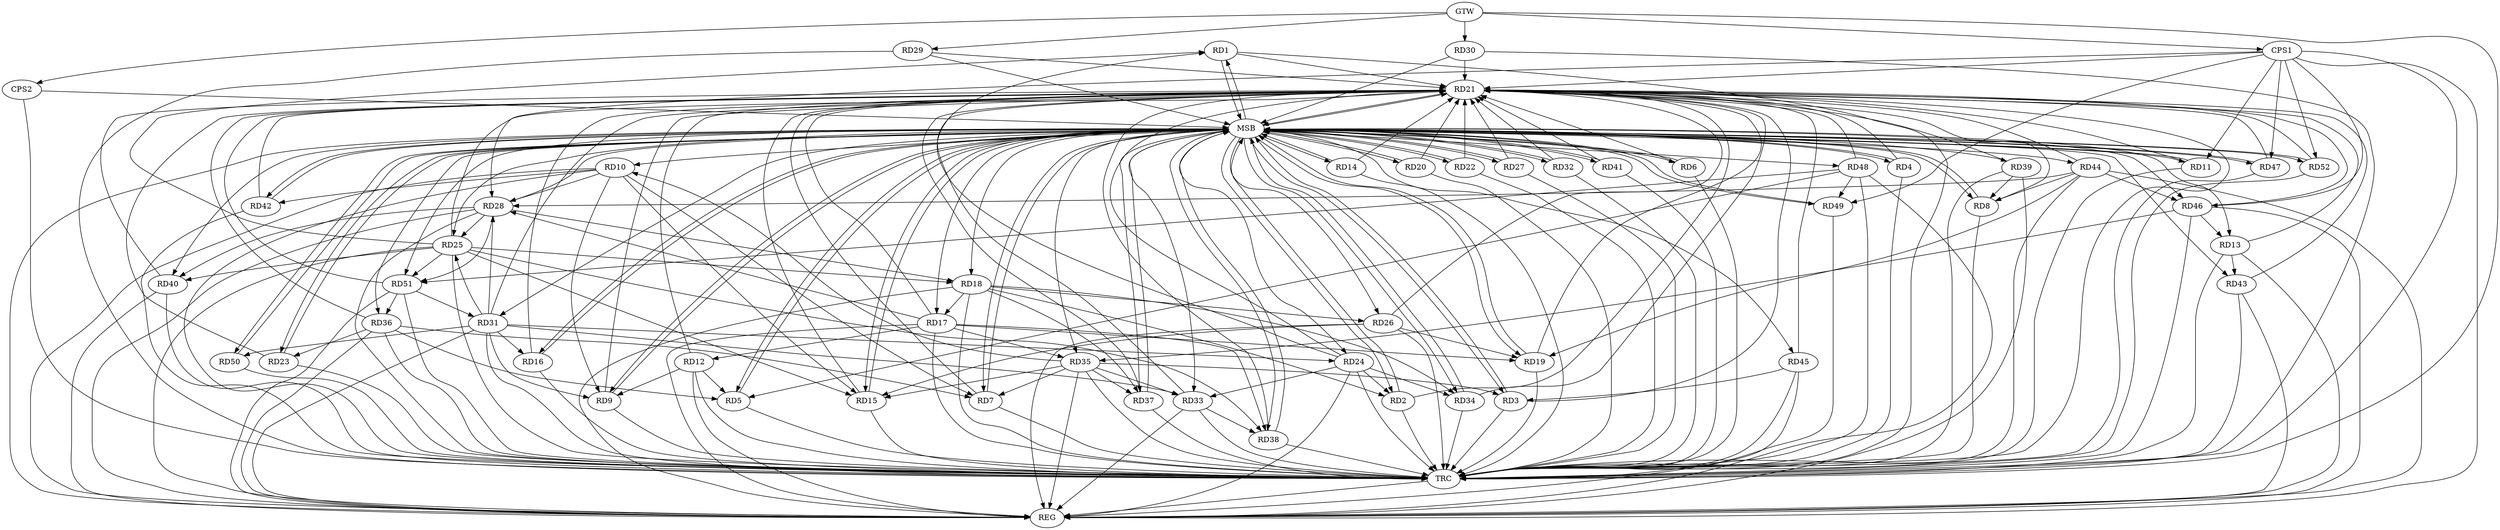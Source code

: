 strict digraph G {
  RD1 [ label="RD1" ];
  RD2 [ label="RD2" ];
  RD3 [ label="RD3" ];
  RD4 [ label="RD4" ];
  RD5 [ label="RD5" ];
  RD6 [ label="RD6" ];
  RD7 [ label="RD7" ];
  RD8 [ label="RD8" ];
  RD9 [ label="RD9" ];
  RD10 [ label="RD10" ];
  RD11 [ label="RD11" ];
  RD12 [ label="RD12" ];
  RD13 [ label="RD13" ];
  RD14 [ label="RD14" ];
  RD15 [ label="RD15" ];
  RD16 [ label="RD16" ];
  RD17 [ label="RD17" ];
  RD18 [ label="RD18" ];
  RD19 [ label="RD19" ];
  RD20 [ label="RD20" ];
  RD21 [ label="RD21" ];
  RD22 [ label="RD22" ];
  RD23 [ label="RD23" ];
  RD24 [ label="RD24" ];
  RD25 [ label="RD25" ];
  RD26 [ label="RD26" ];
  RD27 [ label="RD27" ];
  RD28 [ label="RD28" ];
  RD29 [ label="RD29" ];
  RD30 [ label="RD30" ];
  RD31 [ label="RD31" ];
  RD32 [ label="RD32" ];
  RD33 [ label="RD33" ];
  RD34 [ label="RD34" ];
  RD35 [ label="RD35" ];
  RD36 [ label="RD36" ];
  RD37 [ label="RD37" ];
  RD38 [ label="RD38" ];
  RD39 [ label="RD39" ];
  RD40 [ label="RD40" ];
  RD41 [ label="RD41" ];
  RD42 [ label="RD42" ];
  RD43 [ label="RD43" ];
  RD44 [ label="RD44" ];
  RD45 [ label="RD45" ];
  RD46 [ label="RD46" ];
  RD47 [ label="RD47" ];
  RD48 [ label="RD48" ];
  RD49 [ label="RD49" ];
  RD50 [ label="RD50" ];
  RD51 [ label="RD51" ];
  RD52 [ label="RD52" ];
  CPS1 [ label="CPS1" ];
  CPS2 [ label="CPS2" ];
  GTW [ label="GTW" ];
  REG [ label="REG" ];
  MSB [ label="MSB" ];
  TRC [ label="TRC" ];
  RD24 -> RD1;
  RD25 -> RD1;
  RD18 -> RD2;
  RD24 -> RD2;
  RD35 -> RD3;
  RD45 -> RD3;
  RD12 -> RD5;
  RD36 -> RD5;
  RD48 -> RD5;
  RD10 -> RD7;
  RD35 -> RD7;
  RD36 -> RD7;
  RD39 -> RD8;
  RD44 -> RD8;
  RD10 -> RD9;
  RD12 -> RD9;
  RD31 -> RD9;
  RD10 -> RD15;
  RD10 -> RD28;
  RD35 -> RD10;
  RD10 -> RD42;
  RD17 -> RD12;
  RD13 -> RD43;
  RD46 -> RD13;
  RD25 -> RD15;
  RD26 -> RD15;
  RD35 -> RD15;
  RD31 -> RD16;
  RD18 -> RD17;
  RD17 -> RD19;
  RD17 -> RD21;
  RD17 -> RD28;
  RD17 -> RD35;
  RD17 -> RD38;
  RD25 -> RD18;
  RD18 -> RD26;
  RD28 -> RD18;
  RD18 -> RD34;
  RD18 -> RD37;
  RD26 -> RD19;
  RD44 -> RD19;
  RD25 -> RD21;
  RD31 -> RD21;
  RD39 -> RD21;
  RD44 -> RD21;
  RD36 -> RD23;
  RD31 -> RD24;
  RD24 -> RD33;
  RD24 -> RD34;
  RD28 -> RD25;
  RD31 -> RD25;
  RD25 -> RD38;
  RD25 -> RD40;
  RD25 -> RD51;
  RD31 -> RD28;
  RD28 -> RD40;
  RD44 -> RD28;
  RD28 -> RD51;
  RD31 -> RD33;
  RD31 -> RD50;
  RD51 -> RD31;
  RD35 -> RD33;
  RD33 -> RD38;
  RD35 -> RD37;
  RD46 -> RD35;
  RD51 -> RD36;
  RD44 -> RD46;
  RD48 -> RD49;
  RD48 -> RD51;
  CPS1 -> RD28;
  CPS1 -> RD21;
  CPS1 -> RD52;
  CPS1 -> RD46;
  CPS1 -> RD47;
  CPS1 -> RD11;
  CPS1 -> RD49;
  GTW -> RD29;
  GTW -> RD30;
  GTW -> CPS1;
  GTW -> CPS2;
  RD10 -> REG;
  RD12 -> REG;
  RD13 -> REG;
  RD17 -> REG;
  RD18 -> REG;
  RD24 -> REG;
  RD25 -> REG;
  RD26 -> REG;
  RD28 -> REG;
  RD31 -> REG;
  RD33 -> REG;
  RD35 -> REG;
  RD36 -> REG;
  RD39 -> REG;
  RD40 -> REG;
  RD43 -> REG;
  RD44 -> REG;
  RD45 -> REG;
  RD46 -> REG;
  RD48 -> REG;
  RD51 -> REG;
  CPS1 -> REG;
  RD1 -> MSB;
  MSB -> RD21;
  MSB -> RD27;
  MSB -> RD37;
  MSB -> RD44;
  MSB -> RD46;
  MSB -> REG;
  RD2 -> MSB;
  MSB -> RD7;
  MSB -> RD9;
  MSB -> RD17;
  MSB -> RD22;
  MSB -> RD25;
  MSB -> RD40;
  MSB -> RD42;
  RD3 -> MSB;
  MSB -> RD1;
  MSB -> RD2;
  MSB -> RD16;
  MSB -> RD33;
  MSB -> RD39;
  RD4 -> MSB;
  MSB -> RD35;
  RD5 -> MSB;
  MSB -> RD10;
  MSB -> RD18;
  RD6 -> MSB;
  MSB -> RD13;
  MSB -> RD36;
  RD7 -> MSB;
  MSB -> RD14;
  MSB -> RD26;
  RD8 -> MSB;
  MSB -> RD20;
  MSB -> RD48;
  MSB -> RD51;
  RD9 -> MSB;
  MSB -> RD28;
  RD11 -> MSB;
  MSB -> RD8;
  RD14 -> MSB;
  MSB -> RD4;
  RD15 -> MSB;
  MSB -> RD52;
  RD16 -> MSB;
  MSB -> RD43;
  RD19 -> MSB;
  RD20 -> MSB;
  MSB -> RD5;
  MSB -> RD31;
  RD21 -> MSB;
  MSB -> RD49;
  RD22 -> MSB;
  MSB -> RD38;
  MSB -> RD45;
  MSB -> RD47;
  RD23 -> MSB;
  MSB -> RD24;
  RD27 -> MSB;
  MSB -> RD41;
  RD29 -> MSB;
  MSB -> RD15;
  MSB -> RD50;
  RD30 -> MSB;
  RD32 -> MSB;
  RD34 -> MSB;
  MSB -> RD23;
  RD37 -> MSB;
  RD38 -> MSB;
  MSB -> RD19;
  MSB -> RD34;
  RD41 -> MSB;
  MSB -> RD11;
  RD42 -> MSB;
  MSB -> RD32;
  RD47 -> MSB;
  RD49 -> MSB;
  MSB -> RD6;
  RD50 -> MSB;
  RD52 -> MSB;
  CPS2 -> MSB;
  MSB -> RD3;
  RD1 -> TRC;
  RD2 -> TRC;
  RD3 -> TRC;
  RD4 -> TRC;
  RD5 -> TRC;
  RD6 -> TRC;
  RD7 -> TRC;
  RD8 -> TRC;
  RD9 -> TRC;
  RD10 -> TRC;
  RD11 -> TRC;
  RD12 -> TRC;
  RD13 -> TRC;
  RD14 -> TRC;
  RD15 -> TRC;
  RD16 -> TRC;
  RD17 -> TRC;
  RD18 -> TRC;
  RD19 -> TRC;
  RD20 -> TRC;
  RD21 -> TRC;
  RD22 -> TRC;
  RD23 -> TRC;
  RD24 -> TRC;
  RD25 -> TRC;
  RD26 -> TRC;
  RD27 -> TRC;
  RD28 -> TRC;
  RD29 -> TRC;
  RD30 -> TRC;
  RD31 -> TRC;
  RD32 -> TRC;
  RD33 -> TRC;
  RD34 -> TRC;
  RD35 -> TRC;
  RD36 -> TRC;
  RD37 -> TRC;
  RD38 -> TRC;
  RD39 -> TRC;
  RD40 -> TRC;
  RD41 -> TRC;
  RD42 -> TRC;
  RD43 -> TRC;
  RD44 -> TRC;
  RD45 -> TRC;
  RD46 -> TRC;
  RD47 -> TRC;
  RD48 -> TRC;
  RD49 -> TRC;
  RD50 -> TRC;
  RD51 -> TRC;
  RD52 -> TRC;
  CPS1 -> TRC;
  CPS2 -> TRC;
  GTW -> TRC;
  TRC -> REG;
  RD4 -> RD21;
  RD15 -> RD21;
  RD29 -> RD21;
  RD3 -> RD21;
  RD14 -> RD21;
  RD16 -> RD21;
  RD43 -> RD21;
  RD38 -> RD21;
  RD47 -> RD21;
  RD46 -> RD21;
  RD23 -> RD21;
  RD51 -> RD21;
  RD1 -> RD21;
  RD48 -> RD21;
  RD2 -> RD21;
  RD45 -> RD21;
  RD11 -> RD21;
  RD13 -> RD21;
  RD20 -> RD21;
  RD41 -> RD21;
  RD27 -> RD21;
  RD33 -> RD21;
  RD19 -> RD21;
  RD12 -> RD21;
  RD26 -> RD21;
  RD52 -> RD21;
  RD8 -> RD21;
  RD30 -> RD21;
  RD24 -> RD21;
  RD32 -> RD21;
  RD36 -> RD21;
  RD34 -> RD21;
  RD6 -> RD21;
  RD42 -> RD21;
  RD22 -> RD21;
  RD40 -> RD21;
  RD9 -> RD21;
  RD37 -> RD21;
  RD7 -> RD21;
}
